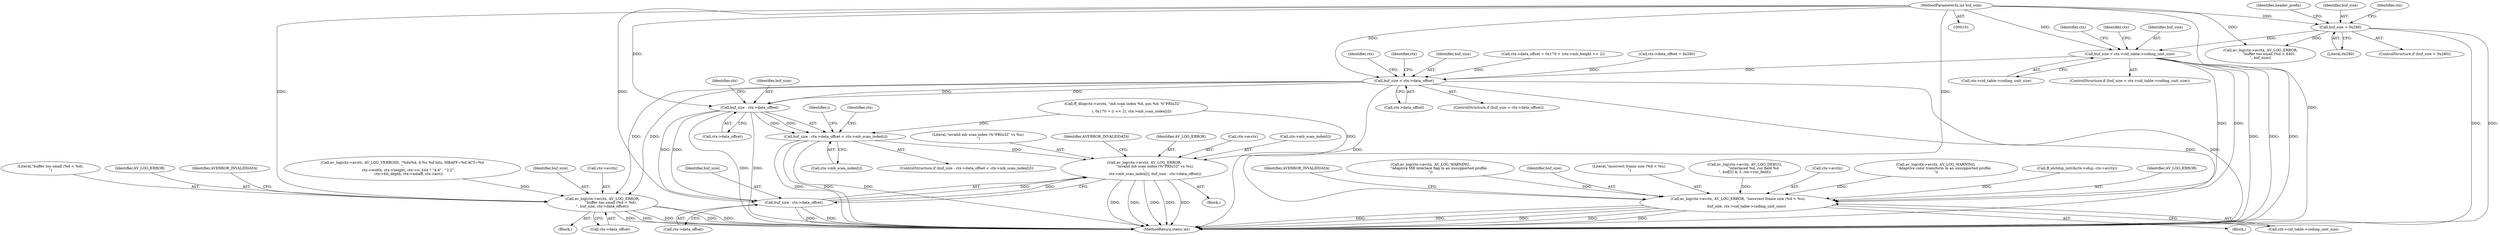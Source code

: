 digraph "0_FFmpeg_296debd213bd6dce7647cedd34eb64e5b94cdc92@pointer" {
"1000581" [label="(Call,buf_size < ctx->cid_table->coding_unit_size)"];
"1000120" [label="(Call,buf_size < 0x280)"];
"1000105" [label="(MethodParameterIn,int buf_size)"];
"1000589" [label="(Call,av_log(ctx->avctx, AV_LOG_ERROR, \"incorrect frame size (%d < %u).\n\",\n               buf_size, ctx->cid_table->coding_unit_size))"];
"1000733" [label="(Call,buf_size < ctx->data_offset)"];
"1000739" [label="(Call,av_log(ctx->avctx, AV_LOG_ERROR,\n               \"buffer too small (%d < %d).\n\", buf_size, ctx->data_offset))"];
"1000820" [label="(Call,buf_size - ctx->data_offset)"];
"1000819" [label="(Call,buf_size - ctx->data_offset < ctx->mb_scan_index[i])"];
"1000831" [label="(Call,av_log(ctx->avctx, AV_LOG_ERROR,\n                   \"invalid mb scan index (%\"PRIu32\" vs %u).\n\",\n                   ctx->mb_scan_index[i], buf_size - ctx->data_offset))"];
"1000842" [label="(Call,buf_size - ctx->data_offset)"];
"1000833" [label="(Identifier,ctx)"];
"1000738" [label="(Block,)"];
"1000121" [label="(Identifier,buf_size)"];
"1000195" [label="(Call,av_log(ctx->avctx, AV_LOG_DEBUG,\n               \"interlaced %d, cur field %d\n\", buf[5] & 3, ctx->cur_field))"];
"1000739" [label="(Call,av_log(ctx->avctx, AV_LOG_ERROR,\n               \"buffer too small (%d < %d).\n\", buf_size, ctx->data_offset))"];
"1000848" [label="(Identifier,AVERROR_INVALIDDATA)"];
"1000741" [label="(Identifier,ctx)"];
"1000126" [label="(Identifier,ctx)"];
"1000588" [label="(Block,)"];
"1000590" [label="(Call,ctx->avctx)"];
"1000802" [label="(Call,ff_dlog(ctx->avctx, \"mb scan index %d, pos %d: %\"PRIu32\"\n\",\n                i, 0x170 + (i << 2), ctx->mb_scan_index[i]))"];
"1000746" [label="(Call,ctx->data_offset)"];
"1000583" [label="(Call,ctx->cid_table->coding_unit_size)"];
"1000745" [label="(Identifier,buf_size)"];
"1000819" [label="(Call,buf_size - ctx->data_offset < ctx->mb_scan_index[i])"];
"1000830" [label="(Block,)"];
"1000124" [label="(Call,av_log(ctx->avctx, AV_LOG_ERROR,\n               \"buffer too small (%d < 640).\n\", buf_size))"];
"1000820" [label="(Call,buf_size - ctx->data_offset)"];
"1000732" [label="(ControlStructure,if (buf_size < ctx->data_offset))"];
"1000589" [label="(Call,av_log(ctx->avctx, AV_LOG_ERROR, \"incorrect frame size (%d < %u).\n\",\n               buf_size, ctx->cid_table->coding_unit_size))"];
"1000740" [label="(Call,ctx->avctx)"];
"1000744" [label="(Literal,\"buffer too small (%d < %d).\n\")"];
"1000105" [label="(MethodParameterIn,int buf_size)"];
"1000582" [label="(Identifier,buf_size)"];
"1000735" [label="(Call,ctx->data_offset)"];
"1000754" [label="(Identifier,ctx)"];
"1000351" [label="(Call,av_log(ctx->avctx, AV_LOG_WARNING,\n               \"Adaptive color transform in an unsupported profile.\n\"))"];
"1000122" [label="(Literal,0x280)"];
"1000734" [label="(Identifier,buf_size)"];
"1000580" [label="(ControlStructure,if (buf_size < ctx->cid_table->coding_unit_size))"];
"1000507" [label="(Call,ff_idctdsp_init(&ctx->idsp, ctx->avctx))"];
"1000593" [label="(Identifier,AV_LOG_ERROR)"];
"1000743" [label="(Identifier,AV_LOG_ERROR)"];
"1000843" [label="(Identifier,buf_size)"];
"1000825" [label="(Call,ctx->mb_scan_index[i])"];
"1000605" [label="(Identifier,ctx)"];
"1000835" [label="(Identifier,AV_LOG_ERROR)"];
"1000832" [label="(Call,ctx->avctx)"];
"1000591" [label="(Identifier,ctx)"];
"1000119" [label="(ControlStructure,if (buf_size < 0x280))"];
"1000596" [label="(Call,ctx->cid_table->coding_unit_size)"];
"1000120" [label="(Call,buf_size < 0x280)"];
"1000750" [label="(Identifier,AVERROR_INVALIDDATA)"];
"1000581" [label="(Call,buf_size < ctx->cid_table->coding_unit_size)"];
"1000818" [label="(ControlStructure,if (buf_size - ctx->data_offset < ctx->mb_scan_index[i]))"];
"1000680" [label="(Call,ctx->data_offset = 0x170 + (ctx->mb_height << 2))"];
"1000842" [label="(Call,buf_size - ctx->data_offset)"];
"1000827" [label="(Identifier,ctx)"];
"1000602" [label="(Identifier,AVERROR_INVALIDDATA)"];
"1000733" [label="(Call,buf_size < ctx->data_offset)"];
"1000837" [label="(Call,ctx->mb_scan_index[i])"];
"1000821" [label="(Identifier,buf_size)"];
"1000316" [label="(Call,av_log(ctx->avctx, AV_LOG_WARNING,\n               \"Adaptive MB interlace flag in an unsupported profile.\n\"))"];
"1000643" [label="(Call,av_log(ctx->avctx, AV_LOG_VERBOSE, \"%dx%d, 4:%s %d bits, MBAFF=%d ACT=%d\n\",\n           ctx->width, ctx->height, ctx->is_444 ? \"4:4\" : \"2:2\",\n           ctx->bit_depth, ctx->mbaff, ctx->act))"];
"1000595" [label="(Identifier,buf_size)"];
"1000594" [label="(Literal,\"incorrect frame size (%d < %u).\n\")"];
"1000851" [label="(MethodReturn,static int)"];
"1000822" [label="(Call,ctx->data_offset)"];
"1000786" [label="(Identifier,i)"];
"1000836" [label="(Literal,\"invalid mb scan index (%\"PRIu32\" vs %u).\n\")"];
"1000727" [label="(Call,ctx->data_offset = 0x280)"];
"1000844" [label="(Call,ctx->data_offset)"];
"1000831" [label="(Call,av_log(ctx->avctx, AV_LOG_ERROR,\n                   \"invalid mb scan index (%\"PRIu32\" vs %u).\n\",\n                   ctx->mb_scan_index[i], buf_size - ctx->data_offset))"];
"1000134" [label="(Identifier,header_prefix)"];
"1000581" -> "1000580"  [label="AST: "];
"1000581" -> "1000583"  [label="CFG: "];
"1000582" -> "1000581"  [label="AST: "];
"1000583" -> "1000581"  [label="AST: "];
"1000591" -> "1000581"  [label="CFG: "];
"1000605" -> "1000581"  [label="CFG: "];
"1000581" -> "1000851"  [label="DDG: "];
"1000581" -> "1000851"  [label="DDG: "];
"1000581" -> "1000851"  [label="DDG: "];
"1000120" -> "1000581"  [label="DDG: "];
"1000105" -> "1000581"  [label="DDG: "];
"1000581" -> "1000589"  [label="DDG: "];
"1000581" -> "1000589"  [label="DDG: "];
"1000581" -> "1000733"  [label="DDG: "];
"1000120" -> "1000119"  [label="AST: "];
"1000120" -> "1000122"  [label="CFG: "];
"1000121" -> "1000120"  [label="AST: "];
"1000122" -> "1000120"  [label="AST: "];
"1000126" -> "1000120"  [label="CFG: "];
"1000134" -> "1000120"  [label="CFG: "];
"1000120" -> "1000851"  [label="DDG: "];
"1000120" -> "1000851"  [label="DDG: "];
"1000105" -> "1000120"  [label="DDG: "];
"1000120" -> "1000124"  [label="DDG: "];
"1000105" -> "1000101"  [label="AST: "];
"1000105" -> "1000851"  [label="DDG: "];
"1000105" -> "1000124"  [label="DDG: "];
"1000105" -> "1000589"  [label="DDG: "];
"1000105" -> "1000733"  [label="DDG: "];
"1000105" -> "1000739"  [label="DDG: "];
"1000105" -> "1000820"  [label="DDG: "];
"1000105" -> "1000842"  [label="DDG: "];
"1000589" -> "1000588"  [label="AST: "];
"1000589" -> "1000596"  [label="CFG: "];
"1000590" -> "1000589"  [label="AST: "];
"1000593" -> "1000589"  [label="AST: "];
"1000594" -> "1000589"  [label="AST: "];
"1000595" -> "1000589"  [label="AST: "];
"1000596" -> "1000589"  [label="AST: "];
"1000602" -> "1000589"  [label="CFG: "];
"1000589" -> "1000851"  [label="DDG: "];
"1000589" -> "1000851"  [label="DDG: "];
"1000589" -> "1000851"  [label="DDG: "];
"1000589" -> "1000851"  [label="DDG: "];
"1000589" -> "1000851"  [label="DDG: "];
"1000507" -> "1000589"  [label="DDG: "];
"1000351" -> "1000589"  [label="DDG: "];
"1000195" -> "1000589"  [label="DDG: "];
"1000316" -> "1000589"  [label="DDG: "];
"1000733" -> "1000732"  [label="AST: "];
"1000733" -> "1000735"  [label="CFG: "];
"1000734" -> "1000733"  [label="AST: "];
"1000735" -> "1000733"  [label="AST: "];
"1000741" -> "1000733"  [label="CFG: "];
"1000754" -> "1000733"  [label="CFG: "];
"1000733" -> "1000851"  [label="DDG: "];
"1000733" -> "1000851"  [label="DDG: "];
"1000733" -> "1000851"  [label="DDG: "];
"1000680" -> "1000733"  [label="DDG: "];
"1000727" -> "1000733"  [label="DDG: "];
"1000733" -> "1000739"  [label="DDG: "];
"1000733" -> "1000739"  [label="DDG: "];
"1000733" -> "1000820"  [label="DDG: "];
"1000733" -> "1000820"  [label="DDG: "];
"1000739" -> "1000738"  [label="AST: "];
"1000739" -> "1000746"  [label="CFG: "];
"1000740" -> "1000739"  [label="AST: "];
"1000743" -> "1000739"  [label="AST: "];
"1000744" -> "1000739"  [label="AST: "];
"1000745" -> "1000739"  [label="AST: "];
"1000746" -> "1000739"  [label="AST: "];
"1000750" -> "1000739"  [label="CFG: "];
"1000739" -> "1000851"  [label="DDG: "];
"1000739" -> "1000851"  [label="DDG: "];
"1000739" -> "1000851"  [label="DDG: "];
"1000739" -> "1000851"  [label="DDG: "];
"1000739" -> "1000851"  [label="DDG: "];
"1000643" -> "1000739"  [label="DDG: "];
"1000820" -> "1000819"  [label="AST: "];
"1000820" -> "1000822"  [label="CFG: "];
"1000821" -> "1000820"  [label="AST: "];
"1000822" -> "1000820"  [label="AST: "];
"1000827" -> "1000820"  [label="CFG: "];
"1000820" -> "1000851"  [label="DDG: "];
"1000820" -> "1000851"  [label="DDG: "];
"1000820" -> "1000819"  [label="DDG: "];
"1000820" -> "1000819"  [label="DDG: "];
"1000820" -> "1000842"  [label="DDG: "];
"1000820" -> "1000842"  [label="DDG: "];
"1000819" -> "1000818"  [label="AST: "];
"1000819" -> "1000825"  [label="CFG: "];
"1000825" -> "1000819"  [label="AST: "];
"1000833" -> "1000819"  [label="CFG: "];
"1000786" -> "1000819"  [label="CFG: "];
"1000819" -> "1000851"  [label="DDG: "];
"1000819" -> "1000851"  [label="DDG: "];
"1000819" -> "1000851"  [label="DDG: "];
"1000802" -> "1000819"  [label="DDG: "];
"1000819" -> "1000831"  [label="DDG: "];
"1000831" -> "1000830"  [label="AST: "];
"1000831" -> "1000842"  [label="CFG: "];
"1000832" -> "1000831"  [label="AST: "];
"1000835" -> "1000831"  [label="AST: "];
"1000836" -> "1000831"  [label="AST: "];
"1000837" -> "1000831"  [label="AST: "];
"1000842" -> "1000831"  [label="AST: "];
"1000848" -> "1000831"  [label="CFG: "];
"1000831" -> "1000851"  [label="DDG: "];
"1000831" -> "1000851"  [label="DDG: "];
"1000831" -> "1000851"  [label="DDG: "];
"1000831" -> "1000851"  [label="DDG: "];
"1000831" -> "1000851"  [label="DDG: "];
"1000802" -> "1000831"  [label="DDG: "];
"1000842" -> "1000831"  [label="DDG: "];
"1000842" -> "1000831"  [label="DDG: "];
"1000842" -> "1000844"  [label="CFG: "];
"1000843" -> "1000842"  [label="AST: "];
"1000844" -> "1000842"  [label="AST: "];
"1000842" -> "1000851"  [label="DDG: "];
"1000842" -> "1000851"  [label="DDG: "];
}
